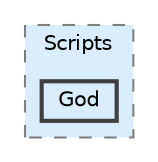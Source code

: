 digraph "D:/Users/razor/Documents/Studies/Year 4/ARGO/ARGO Endless Runner/Assets/Scripts/God"
{
 // LATEX_PDF_SIZE
  bgcolor="transparent";
  edge [fontname=Helvetica,fontsize=10,labelfontname=Helvetica,labelfontsize=10];
  node [fontname=Helvetica,fontsize=10,shape=box,height=0.2,width=0.4];
  compound=true
  subgraph clusterdir_1d87fe3a4cbbe735367200dca4ed2ccd {
    graph [ bgcolor="#daedff", pencolor="grey50", label="Scripts", fontname=Helvetica,fontsize=10 style="filled,dashed", URL="dir_1d87fe3a4cbbe735367200dca4ed2ccd.html",tooltip=""]
  dir_6f60156c7564ed5c1ab0187650a105d0 [label="God", fillcolor="#daedff", color="grey25", style="filled,bold", URL="dir_6f60156c7564ed5c1ab0187650a105d0.html",tooltip=""];
  }
}
